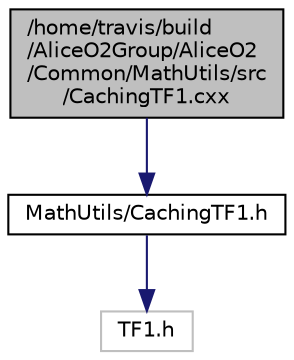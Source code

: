 digraph "/home/travis/build/AliceO2Group/AliceO2/Common/MathUtils/src/CachingTF1.cxx"
{
 // INTERACTIVE_SVG=YES
  bgcolor="transparent";
  edge [fontname="Helvetica",fontsize="10",labelfontname="Helvetica",labelfontsize="10"];
  node [fontname="Helvetica",fontsize="10",shape=record];
  Node0 [label="/home/travis/build\l/AliceO2Group/AliceO2\l/Common/MathUtils/src\l/CachingTF1.cxx",height=0.2,width=0.4,color="black", fillcolor="grey75", style="filled", fontcolor="black"];
  Node0 -> Node1 [color="midnightblue",fontsize="10",style="solid",fontname="Helvetica"];
  Node1 [label="MathUtils/CachingTF1.h",height=0.2,width=0.4,color="black",URL="$d8/d74/CachingTF1_8h.html"];
  Node1 -> Node2 [color="midnightblue",fontsize="10",style="solid",fontname="Helvetica"];
  Node2 [label="TF1.h",height=0.2,width=0.4,color="grey75"];
}
